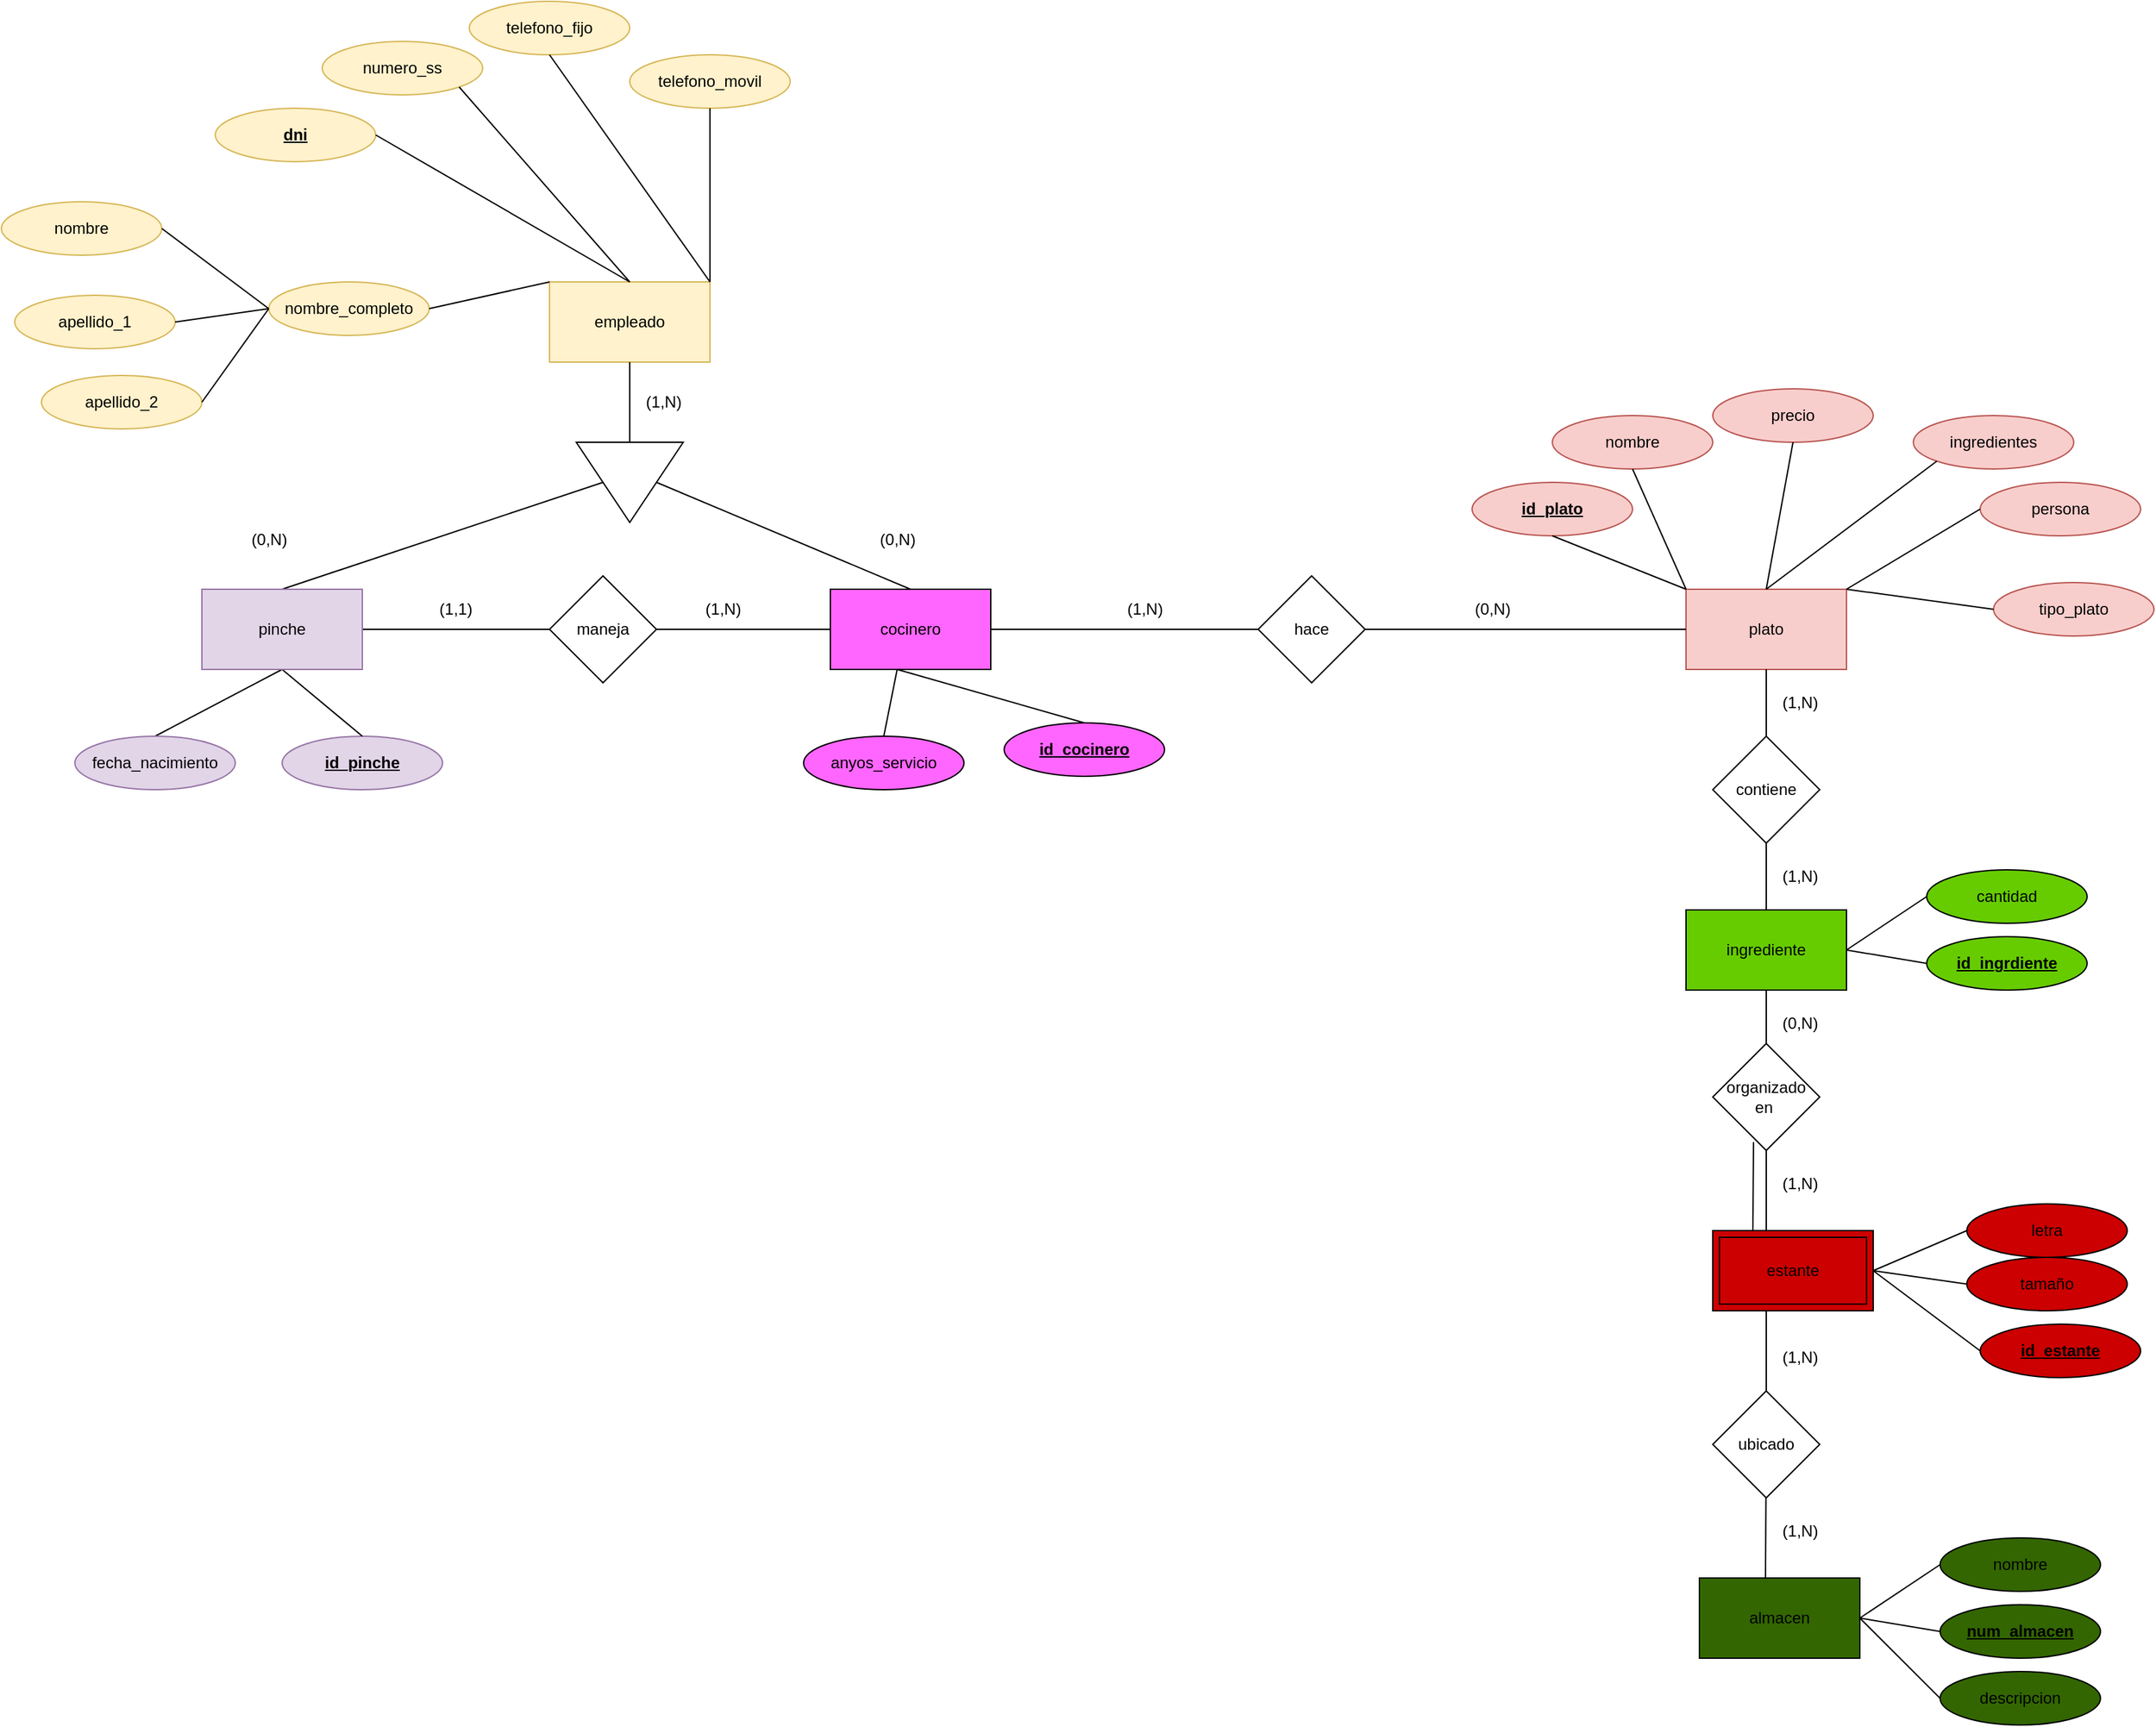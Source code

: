 <mxfile version="22.0.4" type="device">
  <diagram id="R2lEEEUBdFMjLlhIrx00" name="Page-1">
    <mxGraphModel dx="1469" dy="1439" grid="1" gridSize="10" guides="1" tooltips="1" connect="1" arrows="1" fold="1" page="1" pageScale="1" pageWidth="850" pageHeight="1100" math="0" shadow="0" extFonts="Permanent Marker^https://fonts.googleapis.com/css?family=Permanent+Marker">
      <root>
        <mxCell id="0" />
        <mxCell id="1" parent="0" />
        <mxCell id="smYwAhZGvQhZCMyBOZj0-1" value="empleado" style="rounded=0;whiteSpace=wrap;html=1;movable=1;resizable=1;rotatable=1;deletable=1;editable=1;locked=0;connectable=1;fillColor=#fff2cc;strokeColor=#d6b656;" parent="1" vertex="1">
          <mxGeometry x="150" y="100" width="120" height="60" as="geometry" />
        </mxCell>
        <mxCell id="smYwAhZGvQhZCMyBOZj0-4" value="ingrediente" style="rounded=0;whiteSpace=wrap;html=1;strokeColor=default;align=center;verticalAlign=middle;fontFamily=Helvetica;fontSize=12;fontColor=default;fillColor=#66CC00;" parent="1" vertex="1">
          <mxGeometry x="1000" y="570" width="120" height="60" as="geometry" />
        </mxCell>
        <mxCell id="smYwAhZGvQhZCMyBOZj0-5" value="plato" style="rounded=0;whiteSpace=wrap;html=1;strokeColor=#b85450;align=center;verticalAlign=middle;fontFamily=Helvetica;fontSize=12;fillColor=#f8cecc;" parent="1" vertex="1">
          <mxGeometry x="1000" y="330" width="120" height="60" as="geometry" />
        </mxCell>
        <mxCell id="smYwAhZGvQhZCMyBOZj0-6" value="almacen" style="rounded=0;whiteSpace=wrap;html=1;strokeColor=default;align=center;verticalAlign=middle;fontFamily=Helvetica;fontSize=12;fontColor=default;fillColor=#336600;" parent="1" vertex="1">
          <mxGeometry x="1010" y="1070" width="120" height="60" as="geometry" />
        </mxCell>
        <mxCell id="smYwAhZGvQhZCMyBOZj0-8" value="" style="triangle;whiteSpace=wrap;html=1;rounded=0;strokeColor=default;align=center;verticalAlign=middle;fontFamily=Helvetica;fontSize=12;fontColor=default;fillColor=default;rotation=90;" parent="1" vertex="1">
          <mxGeometry x="180" y="210" width="60" height="80" as="geometry" />
        </mxCell>
        <mxCell id="smYwAhZGvQhZCMyBOZj0-9" value="" style="endArrow=none;html=1;rounded=0;fontFamily=Helvetica;fontSize=12;fontColor=default;entryX=0.5;entryY=1;entryDx=0;entryDy=0;exitX=0;exitY=0.5;exitDx=0;exitDy=0;fillColor=#fff2cc;strokeColor=default;" parent="1" source="smYwAhZGvQhZCMyBOZj0-8" target="smYwAhZGvQhZCMyBOZj0-1" edge="1">
          <mxGeometry width="50" height="50" relative="1" as="geometry">
            <mxPoint x="300" y="230" as="sourcePoint" />
            <mxPoint x="350" y="180" as="targetPoint" />
          </mxGeometry>
        </mxCell>
        <mxCell id="smYwAhZGvQhZCMyBOZj0-10" value="" style="endArrow=none;html=1;rounded=0;fontFamily=Helvetica;fontSize=12;fontColor=default;entryX=0.5;entryY=1;entryDx=0;entryDy=0;exitX=0.5;exitY=0;exitDx=0;exitDy=0;" parent="1" source="Kab6qdocHkEqf8yv_JJU-27" target="smYwAhZGvQhZCMyBOZj0-8" edge="1">
          <mxGeometry width="50" height="50" relative="1" as="geometry">
            <mxPoint x="-50" y="330" as="sourcePoint" />
            <mxPoint x="240" y="300" as="targetPoint" />
          </mxGeometry>
        </mxCell>
        <mxCell id="smYwAhZGvQhZCMyBOZj0-11" value="" style="endArrow=none;html=1;rounded=0;fontFamily=Helvetica;fontSize=12;fontColor=default;entryX=0.5;entryY=0;entryDx=0;entryDy=0;exitX=0.5;exitY=0;exitDx=0;exitDy=0;" parent="1" source="Kab6qdocHkEqf8yv_JJU-25" target="smYwAhZGvQhZCMyBOZj0-8" edge="1">
          <mxGeometry width="50" height="50" relative="1" as="geometry">
            <mxPoint x="410" y="330" as="sourcePoint" />
            <mxPoint x="250" y="310" as="targetPoint" />
          </mxGeometry>
        </mxCell>
        <mxCell id="smYwAhZGvQhZCMyBOZj0-14" value="contiene" style="rhombus;whiteSpace=wrap;html=1;rounded=0;strokeColor=default;align=center;verticalAlign=middle;fontFamily=Helvetica;fontSize=12;fontColor=default;fillColor=default;" parent="1" vertex="1">
          <mxGeometry x="1020" y="440" width="80" height="80" as="geometry" />
        </mxCell>
        <mxCell id="smYwAhZGvQhZCMyBOZj0-15" value="organizado en&amp;nbsp;" style="rhombus;whiteSpace=wrap;html=1;rounded=0;strokeColor=default;align=center;verticalAlign=middle;fontFamily=Helvetica;fontSize=12;fontColor=default;fillColor=default;" parent="1" vertex="1">
          <mxGeometry x="1020" y="670" width="80" height="80" as="geometry" />
        </mxCell>
        <mxCell id="smYwAhZGvQhZCMyBOZj0-16" value="ubicado" style="rhombus;whiteSpace=wrap;html=1;rounded=0;strokeColor=default;align=center;verticalAlign=middle;fontFamily=Helvetica;fontSize=12;fontColor=default;fillColor=default;" parent="1" vertex="1">
          <mxGeometry x="1020" y="930" width="80" height="80" as="geometry" />
        </mxCell>
        <mxCell id="smYwAhZGvQhZCMyBOZj0-17" value="" style="endArrow=none;html=1;rounded=0;fontFamily=Helvetica;fontSize=12;fontColor=default;entryX=0.5;entryY=0;entryDx=0;entryDy=0;exitX=0.5;exitY=1;exitDx=0;exitDy=0;" parent="1" source="smYwAhZGvQhZCMyBOZj0-5" target="smYwAhZGvQhZCMyBOZj0-14" edge="1">
          <mxGeometry width="50" height="50" relative="1" as="geometry">
            <mxPoint x="1090" y="640" as="sourcePoint" />
            <mxPoint x="1140" y="590" as="targetPoint" />
          </mxGeometry>
        </mxCell>
        <mxCell id="smYwAhZGvQhZCMyBOZj0-20" value="" style="endArrow=none;html=1;rounded=0;fontFamily=Helvetica;fontSize=12;fontColor=default;exitX=0.5;exitY=0;exitDx=0;exitDy=0;entryX=0.5;entryY=1;entryDx=0;entryDy=0;" parent="1" source="smYwAhZGvQhZCMyBOZj0-4" target="smYwAhZGvQhZCMyBOZj0-14" edge="1">
          <mxGeometry width="50" height="50" relative="1" as="geometry">
            <mxPoint x="1070" y="410" as="sourcePoint" />
            <mxPoint x="1070" y="520" as="targetPoint" />
          </mxGeometry>
        </mxCell>
        <mxCell id="smYwAhZGvQhZCMyBOZj0-21" value="" style="endArrow=none;html=1;rounded=0;fontFamily=Helvetica;fontSize=12;fontColor=default;entryX=0.5;entryY=1;entryDx=0;entryDy=0;" parent="1" source="smYwAhZGvQhZCMyBOZj0-15" target="smYwAhZGvQhZCMyBOZj0-4" edge="1">
          <mxGeometry width="50" height="50" relative="1" as="geometry">
            <mxPoint x="1090" y="870" as="sourcePoint" />
            <mxPoint x="1140" y="820" as="targetPoint" />
          </mxGeometry>
        </mxCell>
        <mxCell id="smYwAhZGvQhZCMyBOZj0-22" value="" style="endArrow=none;html=1;rounded=0;fontFamily=Helvetica;fontSize=12;fontColor=default;entryX=0.5;entryY=1;entryDx=0;entryDy=0;" parent="1" target="smYwAhZGvQhZCMyBOZj0-15" edge="1">
          <mxGeometry width="50" height="50" relative="1" as="geometry">
            <mxPoint x="1060" y="810" as="sourcePoint" />
            <mxPoint x="1090" y="460" as="targetPoint" />
          </mxGeometry>
        </mxCell>
        <mxCell id="smYwAhZGvQhZCMyBOZj0-23" value="" style="endArrow=none;html=1;rounded=0;fontFamily=Helvetica;fontSize=12;fontColor=default;entryX=0.5;entryY=0;entryDx=0;entryDy=0;" parent="1" target="smYwAhZGvQhZCMyBOZj0-16" edge="1">
          <mxGeometry width="50" height="50" relative="1" as="geometry">
            <mxPoint x="1060" y="870" as="sourcePoint" />
            <mxPoint x="1140" y="780" as="targetPoint" />
          </mxGeometry>
        </mxCell>
        <mxCell id="smYwAhZGvQhZCMyBOZj0-24" value="" style="endArrow=none;html=1;rounded=0;fontFamily=Helvetica;fontSize=12;fontColor=default;entryX=0.412;entryY=0.007;entryDx=0;entryDy=0;entryPerimeter=0;" parent="1" source="smYwAhZGvQhZCMyBOZj0-16" target="smYwAhZGvQhZCMyBOZj0-6" edge="1">
          <mxGeometry width="50" height="50" relative="1" as="geometry">
            <mxPoint x="1090" y="940" as="sourcePoint" />
            <mxPoint x="1060" y="1060" as="targetPoint" />
          </mxGeometry>
        </mxCell>
        <mxCell id="smYwAhZGvQhZCMyBOZj0-25" value="hace" style="rhombus;whiteSpace=wrap;html=1;rounded=0;strokeColor=default;align=center;verticalAlign=middle;fontFamily=Helvetica;fontSize=12;fontColor=default;fillColor=default;" parent="1" vertex="1">
          <mxGeometry x="680" y="320" width="80" height="80" as="geometry" />
        </mxCell>
        <mxCell id="smYwAhZGvQhZCMyBOZj0-26" value="" style="endArrow=none;html=1;rounded=0;fontFamily=Helvetica;fontSize=12;fontColor=default;entryX=0;entryY=0.5;entryDx=0;entryDy=0;exitX=1;exitY=0.5;exitDx=0;exitDy=0;" parent="1" source="Kab6qdocHkEqf8yv_JJU-25" target="smYwAhZGvQhZCMyBOZj0-25" edge="1">
          <mxGeometry width="50" height="50" relative="1" as="geometry">
            <mxPoint x="320" y="190" as="sourcePoint" />
            <mxPoint x="370" y="140" as="targetPoint" />
          </mxGeometry>
        </mxCell>
        <mxCell id="smYwAhZGvQhZCMyBOZj0-27" value="" style="endArrow=none;html=1;rounded=0;fontFamily=Helvetica;fontSize=12;fontColor=default;entryX=1;entryY=0.5;entryDx=0;entryDy=0;exitX=0;exitY=0.5;exitDx=0;exitDy=0;" parent="1" source="smYwAhZGvQhZCMyBOZj0-5" target="smYwAhZGvQhZCMyBOZj0-25" edge="1">
          <mxGeometry width="50" height="50" relative="1" as="geometry">
            <mxPoint x="740" y="370" as="sourcePoint" />
            <mxPoint x="850" y="370" as="targetPoint" />
          </mxGeometry>
        </mxCell>
        <mxCell id="smYwAhZGvQhZCMyBOZj0-28" value="anyos_servicio" style="ellipse;whiteSpace=wrap;html=1;rounded=0;strokeColor=default;align=center;verticalAlign=middle;fontFamily=Helvetica;fontSize=12;fontColor=default;fillColor=#FF66FF;" parent="1" vertex="1">
          <mxGeometry x="340" y="440" width="120" height="40" as="geometry" />
        </mxCell>
        <mxCell id="smYwAhZGvQhZCMyBOZj0-29" value="telefono_fijo" style="ellipse;whiteSpace=wrap;html=1;rounded=0;strokeColor=#d6b656;align=center;verticalAlign=middle;fontFamily=Helvetica;fontSize=12;fillColor=#fff2cc;" parent="1" vertex="1">
          <mxGeometry x="90" y="-110" width="120" height="40" as="geometry" />
        </mxCell>
        <mxCell id="smYwAhZGvQhZCMyBOZj0-30" value="numero_ss" style="ellipse;whiteSpace=wrap;html=1;rounded=0;strokeColor=#d6b656;align=center;verticalAlign=middle;fontFamily=Helvetica;fontSize=12;fillColor=#fff2cc;" parent="1" vertex="1">
          <mxGeometry x="-20" y="-80" width="120" height="40" as="geometry" />
        </mxCell>
        <mxCell id="smYwAhZGvQhZCMyBOZj0-31" value="telefono_movil" style="ellipse;whiteSpace=wrap;html=1;rounded=0;strokeColor=#d6b656;align=center;verticalAlign=middle;fontFamily=Helvetica;fontSize=12;fillColor=#fff2cc;" parent="1" vertex="1">
          <mxGeometry x="210" y="-70" width="120" height="40" as="geometry" />
        </mxCell>
        <mxCell id="smYwAhZGvQhZCMyBOZj0-32" value="&lt;b&gt;&lt;u&gt;dni&lt;/u&gt;&lt;/b&gt;" style="ellipse;whiteSpace=wrap;html=1;rounded=0;strokeColor=#d6b656;align=center;verticalAlign=middle;fontFamily=Helvetica;fontSize=12;fillColor=#fff2cc;" parent="1" vertex="1">
          <mxGeometry x="-100" y="-30" width="120" height="40" as="geometry" />
        </mxCell>
        <mxCell id="smYwAhZGvQhZCMyBOZj0-33" value="nombre" style="ellipse;whiteSpace=wrap;html=1;rounded=0;strokeColor=#d6b656;align=center;verticalAlign=middle;fontFamily=Helvetica;fontSize=12;fillColor=#fff2cc;" parent="1" vertex="1">
          <mxGeometry x="-260" y="40" width="120" height="40" as="geometry" />
        </mxCell>
        <mxCell id="smYwAhZGvQhZCMyBOZj0-34" value="nombre_completo" style="ellipse;whiteSpace=wrap;html=1;rounded=0;strokeColor=#d6b656;align=center;verticalAlign=middle;fontFamily=Helvetica;fontSize=12;fillColor=#fff2cc;" parent="1" vertex="1">
          <mxGeometry x="-60" y="100" width="120" height="40" as="geometry" />
        </mxCell>
        <mxCell id="smYwAhZGvQhZCMyBOZj0-35" value="&lt;b&gt;&lt;u&gt;id_cocinero&lt;/u&gt;&lt;/b&gt;" style="ellipse;whiteSpace=wrap;html=1;rounded=0;strokeColor=default;align=center;verticalAlign=middle;fontFamily=Helvetica;fontSize=12;fontColor=default;fillColor=#FF66FF;" parent="1" vertex="1">
          <mxGeometry x="490" y="430" width="120" height="40" as="geometry" />
        </mxCell>
        <mxCell id="smYwAhZGvQhZCMyBOZj0-37" value="&lt;b&gt;&lt;u&gt;id_pinche&lt;/u&gt;&lt;/b&gt;" style="ellipse;whiteSpace=wrap;html=1;rounded=0;strokeColor=#9673a6;align=center;verticalAlign=middle;fontFamily=Helvetica;fontSize=12;fillColor=#e1d5e7;" parent="1" vertex="1">
          <mxGeometry x="-50" y="440" width="120" height="40" as="geometry" />
        </mxCell>
        <mxCell id="smYwAhZGvQhZCMyBOZj0-38" value="persona" style="ellipse;whiteSpace=wrap;html=1;rounded=0;strokeColor=#b85450;align=center;verticalAlign=middle;fontFamily=Helvetica;fontSize=12;fillColor=#f8cecc;" parent="1" vertex="1">
          <mxGeometry x="1220" y="250" width="120" height="40" as="geometry" />
        </mxCell>
        <mxCell id="smYwAhZGvQhZCMyBOZj0-40" value="" style="endArrow=none;html=1;rounded=0;fontFamily=Helvetica;fontSize=12;fontColor=default;exitX=0;exitY=0;exitDx=0;exitDy=0;entryX=1;entryY=0.5;entryDx=0;entryDy=0;fillColor=#fff2cc;strokeColor=default;" parent="1" source="smYwAhZGvQhZCMyBOZj0-1" target="smYwAhZGvQhZCMyBOZj0-34" edge="1">
          <mxGeometry width="50" height="50" relative="1" as="geometry">
            <mxPoint x="110" y="80" as="sourcePoint" />
            <mxPoint x="160" y="30" as="targetPoint" />
          </mxGeometry>
        </mxCell>
        <mxCell id="smYwAhZGvQhZCMyBOZj0-41" value="" style="endArrow=none;html=1;rounded=0;fontFamily=Helvetica;fontSize=12;fontColor=default;exitX=0;exitY=0.5;exitDx=0;exitDy=0;entryX=1;entryY=0.5;entryDx=0;entryDy=0;fillColor=#fff2cc;strokeColor=default;" parent="1" source="smYwAhZGvQhZCMyBOZj0-34" target="smYwAhZGvQhZCMyBOZj0-33" edge="1">
          <mxGeometry width="50" height="50" relative="1" as="geometry">
            <mxPoint x="-10" y="100" as="sourcePoint" />
            <mxPoint x="-90" y="130" as="targetPoint" />
          </mxGeometry>
        </mxCell>
        <mxCell id="smYwAhZGvQhZCMyBOZj0-42" value="" style="endArrow=none;html=1;rounded=0;fontFamily=Helvetica;fontSize=12;fontColor=default;exitX=0.5;exitY=0;exitDx=0;exitDy=0;entryX=1;entryY=0.5;entryDx=0;entryDy=0;fillColor=#fff2cc;strokeColor=default;" parent="1" source="smYwAhZGvQhZCMyBOZj0-1" target="smYwAhZGvQhZCMyBOZj0-32" edge="1">
          <mxGeometry width="50" height="50" relative="1" as="geometry">
            <mxPoint x="170" y="135" as="sourcePoint" />
            <mxPoint x="80" y="140" as="targetPoint" />
          </mxGeometry>
        </mxCell>
        <mxCell id="smYwAhZGvQhZCMyBOZj0-43" value="" style="endArrow=none;html=1;rounded=0;fontFamily=Helvetica;fontSize=12;fontColor=default;entryX=1;entryY=1;entryDx=0;entryDy=0;fillColor=#fff2cc;strokeColor=default;exitX=0.5;exitY=0;exitDx=0;exitDy=0;" parent="1" target="smYwAhZGvQhZCMyBOZj0-30" edge="1" source="smYwAhZGvQhZCMyBOZj0-1">
          <mxGeometry width="50" height="50" relative="1" as="geometry">
            <mxPoint x="210" y="100" as="sourcePoint" />
            <mxPoint x="30" as="targetPoint" />
          </mxGeometry>
        </mxCell>
        <mxCell id="smYwAhZGvQhZCMyBOZj0-44" value="" style="endArrow=none;html=1;rounded=0;fontFamily=Helvetica;fontSize=12;fontColor=default;entryX=0.5;entryY=1;entryDx=0;entryDy=0;exitX=1;exitY=0;exitDx=0;exitDy=0;fillColor=#fff2cc;strokeColor=default;" parent="1" source="smYwAhZGvQhZCMyBOZj0-1" target="smYwAhZGvQhZCMyBOZj0-29" edge="1">
          <mxGeometry width="50" height="50" relative="1" as="geometry">
            <mxPoint x="220" y="110" as="sourcePoint" />
            <mxPoint x="92" y="-36" as="targetPoint" />
          </mxGeometry>
        </mxCell>
        <mxCell id="smYwAhZGvQhZCMyBOZj0-45" value="" style="endArrow=none;html=1;rounded=0;fontFamily=Helvetica;fontSize=12;fontColor=default;entryX=0.5;entryY=1;entryDx=0;entryDy=0;exitX=1;exitY=0;exitDx=0;exitDy=0;fillColor=#fff2cc;strokeColor=default;" parent="1" source="smYwAhZGvQhZCMyBOZj0-1" target="smYwAhZGvQhZCMyBOZj0-31" edge="1">
          <mxGeometry width="50" height="50" relative="1" as="geometry">
            <mxPoint x="280" y="110" as="sourcePoint" />
            <mxPoint x="160" y="-60" as="targetPoint" />
          </mxGeometry>
        </mxCell>
        <mxCell id="smYwAhZGvQhZCMyBOZj0-46" value="" style="endArrow=none;html=1;rounded=0;fontFamily=Helvetica;fontSize=12;fontColor=default;exitX=0.5;exitY=0;exitDx=0;exitDy=0;entryX=0.5;entryY=1;entryDx=0;entryDy=0;" parent="1" source="Kab6qdocHkEqf8yv_JJU-26" target="Kab6qdocHkEqf8yv_JJU-27" edge="1">
          <mxGeometry width="50" height="50" relative="1" as="geometry">
            <mxPoint x="-50" y="310" as="sourcePoint" />
            <mxPoint x="-110" y="390" as="targetPoint" />
          </mxGeometry>
        </mxCell>
        <mxCell id="smYwAhZGvQhZCMyBOZj0-47" value="" style="endArrow=none;html=1;rounded=0;fontFamily=Helvetica;fontSize=12;fontColor=default;entryX=0.5;entryY=1;entryDx=0;entryDy=0;exitX=0.5;exitY=0;exitDx=0;exitDy=0;" parent="1" source="smYwAhZGvQhZCMyBOZj0-37" target="Kab6qdocHkEqf8yv_JJU-27" edge="1">
          <mxGeometry width="50" height="50" relative="1" as="geometry">
            <mxPoint x="80" y="450" as="sourcePoint" />
            <mxPoint x="-50" y="390" as="targetPoint" />
          </mxGeometry>
        </mxCell>
        <mxCell id="smYwAhZGvQhZCMyBOZj0-48" value="" style="endArrow=none;html=1;rounded=0;fontFamily=Helvetica;fontSize=12;fontColor=default;entryX=0.5;entryY=1;entryDx=0;entryDy=0;exitX=0.5;exitY=0;exitDx=0;exitDy=0;" parent="1" source="smYwAhZGvQhZCMyBOZj0-28" edge="1">
          <mxGeometry width="50" height="50" relative="1" as="geometry">
            <mxPoint x="400" y="460" as="sourcePoint" />
            <mxPoint x="410" y="390" as="targetPoint" />
          </mxGeometry>
        </mxCell>
        <mxCell id="smYwAhZGvQhZCMyBOZj0-49" value="" style="endArrow=none;html=1;rounded=0;fontFamily=Helvetica;fontSize=12;fontColor=default;entryX=0.5;entryY=1;entryDx=0;entryDy=0;exitX=0.5;exitY=0;exitDx=0;exitDy=0;" parent="1" source="smYwAhZGvQhZCMyBOZj0-35" edge="1">
          <mxGeometry width="50" height="50" relative="1" as="geometry">
            <mxPoint x="410" y="470" as="sourcePoint" />
            <mxPoint x="410" y="390" as="targetPoint" />
          </mxGeometry>
        </mxCell>
        <mxCell id="smYwAhZGvQhZCMyBOZj0-50" value="ingredientes" style="ellipse;whiteSpace=wrap;html=1;rounded=0;strokeColor=#b85450;align=center;verticalAlign=middle;fontFamily=Helvetica;fontSize=12;fillColor=#f8cecc;" parent="1" vertex="1">
          <mxGeometry x="1170" y="200" width="120" height="40" as="geometry" />
        </mxCell>
        <mxCell id="smYwAhZGvQhZCMyBOZj0-51" value="tipo_plato" style="ellipse;whiteSpace=wrap;html=1;rounded=0;strokeColor=#b85450;align=center;verticalAlign=middle;fontFamily=Helvetica;fontSize=12;fillColor=#f8cecc;" parent="1" vertex="1">
          <mxGeometry x="1230" y="325" width="120" height="40" as="geometry" />
        </mxCell>
        <mxCell id="smYwAhZGvQhZCMyBOZj0-52" value="precio" style="ellipse;whiteSpace=wrap;html=1;rounded=0;strokeColor=#b85450;align=center;verticalAlign=middle;fontFamily=Helvetica;fontSize=12;fillColor=#f8cecc;" parent="1" vertex="1">
          <mxGeometry x="1020" y="180" width="120" height="40" as="geometry" />
        </mxCell>
        <mxCell id="smYwAhZGvQhZCMyBOZj0-53" value="nombre" style="ellipse;whiteSpace=wrap;html=1;rounded=0;strokeColor=#b85450;align=center;verticalAlign=middle;fontFamily=Helvetica;fontSize=12;fillColor=#f8cecc;" parent="1" vertex="1">
          <mxGeometry x="900" y="200" width="120" height="40" as="geometry" />
        </mxCell>
        <mxCell id="smYwAhZGvQhZCMyBOZj0-54" value="cantidad" style="ellipse;whiteSpace=wrap;html=1;rounded=0;strokeColor=default;align=center;verticalAlign=middle;fontFamily=Helvetica;fontSize=12;fontColor=default;fillColor=#66CC00;" parent="1" vertex="1">
          <mxGeometry x="1180" y="540" width="120" height="40" as="geometry" />
        </mxCell>
        <mxCell id="smYwAhZGvQhZCMyBOZj0-55" value="&lt;b&gt;&lt;u&gt;id_ingrdiente&lt;/u&gt;&lt;/b&gt;" style="ellipse;whiteSpace=wrap;html=1;rounded=0;strokeColor=default;align=center;verticalAlign=middle;fontFamily=Helvetica;fontSize=12;fontColor=default;fillColor=#66CC00;" parent="1" vertex="1">
          <mxGeometry x="1180" y="590" width="120" height="40" as="geometry" />
        </mxCell>
        <mxCell id="smYwAhZGvQhZCMyBOZj0-58" value="nombre" style="ellipse;whiteSpace=wrap;html=1;rounded=0;strokeColor=default;align=center;verticalAlign=middle;fontFamily=Helvetica;fontSize=12;fontColor=default;fillColor=#336600;" parent="1" vertex="1">
          <mxGeometry x="1190" y="1040" width="120" height="40" as="geometry" />
        </mxCell>
        <mxCell id="smYwAhZGvQhZCMyBOZj0-59" value="&lt;u&gt;&lt;b&gt;num_almacen&lt;/b&gt;&lt;/u&gt;" style="ellipse;whiteSpace=wrap;html=1;rounded=0;strokeColor=default;align=center;verticalAlign=middle;fontFamily=Helvetica;fontSize=12;fontColor=default;fillColor=#336600;" parent="1" vertex="1">
          <mxGeometry x="1190" y="1090" width="120" height="40" as="geometry" />
        </mxCell>
        <mxCell id="smYwAhZGvQhZCMyBOZj0-60" value="descripcion" style="ellipse;whiteSpace=wrap;html=1;rounded=0;strokeColor=default;align=center;verticalAlign=middle;fontFamily=Helvetica;fontSize=12;fontColor=default;fillColor=#336600;" parent="1" vertex="1">
          <mxGeometry x="1190" y="1140" width="120" height="40" as="geometry" />
        </mxCell>
        <mxCell id="smYwAhZGvQhZCMyBOZj0-61" value="letra" style="ellipse;whiteSpace=wrap;html=1;rounded=0;strokeColor=default;align=center;verticalAlign=middle;fontFamily=Helvetica;fontSize=12;fontColor=default;fillColor=#CC0000;" parent="1" vertex="1">
          <mxGeometry x="1210" y="790" width="120" height="40" as="geometry" />
        </mxCell>
        <mxCell id="smYwAhZGvQhZCMyBOZj0-62" value="tamaño" style="ellipse;whiteSpace=wrap;html=1;rounded=0;strokeColor=default;align=center;verticalAlign=middle;fontFamily=Helvetica;fontSize=12;fontColor=default;fillColor=#CC0000;" parent="1" vertex="1">
          <mxGeometry x="1210" y="830" width="120" height="40" as="geometry" />
        </mxCell>
        <mxCell id="smYwAhZGvQhZCMyBOZj0-64" value="" style="endArrow=none;html=1;rounded=0;fontFamily=Helvetica;fontSize=12;fontColor=default;exitX=0;exitY=0;exitDx=0;exitDy=0;entryX=0.5;entryY=1;entryDx=0;entryDy=0;" parent="1" source="smYwAhZGvQhZCMyBOZj0-5" target="smYwAhZGvQhZCMyBOZj0-53" edge="1">
          <mxGeometry width="50" height="50" relative="1" as="geometry">
            <mxPoint x="940" y="330" as="sourcePoint" />
            <mxPoint x="990" y="280" as="targetPoint" />
          </mxGeometry>
        </mxCell>
        <mxCell id="smYwAhZGvQhZCMyBOZj0-65" value="" style="endArrow=none;html=1;rounded=0;fontFamily=Helvetica;fontSize=12;fontColor=default;exitX=0.5;exitY=0;exitDx=0;exitDy=0;entryX=0.5;entryY=1;entryDx=0;entryDy=0;" parent="1" source="smYwAhZGvQhZCMyBOZj0-5" target="smYwAhZGvQhZCMyBOZj0-52" edge="1">
          <mxGeometry width="50" height="50" relative="1" as="geometry">
            <mxPoint x="1010" y="340" as="sourcePoint" />
            <mxPoint x="955" y="270" as="targetPoint" />
          </mxGeometry>
        </mxCell>
        <mxCell id="smYwAhZGvQhZCMyBOZj0-66" value="" style="endArrow=none;html=1;rounded=0;fontFamily=Helvetica;fontSize=12;fontColor=default;exitX=0.5;exitY=0;exitDx=0;exitDy=0;entryX=0;entryY=1;entryDx=0;entryDy=0;" parent="1" source="smYwAhZGvQhZCMyBOZj0-5" target="smYwAhZGvQhZCMyBOZj0-50" edge="1">
          <mxGeometry width="50" height="50" relative="1" as="geometry">
            <mxPoint x="1070" y="340" as="sourcePoint" />
            <mxPoint x="1090" y="230" as="targetPoint" />
          </mxGeometry>
        </mxCell>
        <mxCell id="smYwAhZGvQhZCMyBOZj0-67" value="" style="endArrow=none;html=1;rounded=0;fontFamily=Helvetica;fontSize=12;fontColor=default;exitX=1;exitY=0;exitDx=0;exitDy=0;entryX=0;entryY=0.5;entryDx=0;entryDy=0;" parent="1" source="smYwAhZGvQhZCMyBOZj0-5" target="smYwAhZGvQhZCMyBOZj0-38" edge="1">
          <mxGeometry width="50" height="50" relative="1" as="geometry">
            <mxPoint x="1070" y="340" as="sourcePoint" />
            <mxPoint x="1198" y="244" as="targetPoint" />
          </mxGeometry>
        </mxCell>
        <mxCell id="smYwAhZGvQhZCMyBOZj0-68" value="" style="endArrow=none;html=1;rounded=0;fontFamily=Helvetica;fontSize=12;fontColor=default;exitX=1;exitY=0;exitDx=0;exitDy=0;entryX=0;entryY=0.5;entryDx=0;entryDy=0;" parent="1" source="smYwAhZGvQhZCMyBOZj0-5" target="smYwAhZGvQhZCMyBOZj0-51" edge="1">
          <mxGeometry width="50" height="50" relative="1" as="geometry">
            <mxPoint x="1130" y="340" as="sourcePoint" />
            <mxPoint x="1230" y="330" as="targetPoint" />
          </mxGeometry>
        </mxCell>
        <mxCell id="smYwAhZGvQhZCMyBOZj0-69" value="" style="endArrow=none;html=1;rounded=0;fontFamily=Helvetica;fontSize=12;fontColor=default;exitX=1;exitY=0.5;exitDx=0;exitDy=0;entryX=0;entryY=0.5;entryDx=0;entryDy=0;" parent="1" source="smYwAhZGvQhZCMyBOZj0-4" target="smYwAhZGvQhZCMyBOZj0-54" edge="1">
          <mxGeometry width="50" height="50" relative="1" as="geometry">
            <mxPoint x="1120" y="519.17" as="sourcePoint" />
            <mxPoint x="1230" y="519.17" as="targetPoint" />
          </mxGeometry>
        </mxCell>
        <mxCell id="smYwAhZGvQhZCMyBOZj0-70" value="" style="endArrow=none;html=1;rounded=0;fontFamily=Helvetica;fontSize=12;fontColor=default;exitX=1;exitY=0.5;exitDx=0;exitDy=0;entryX=0;entryY=0.5;entryDx=0;entryDy=0;" parent="1" source="smYwAhZGvQhZCMyBOZj0-4" target="smYwAhZGvQhZCMyBOZj0-55" edge="1">
          <mxGeometry width="50" height="50" relative="1" as="geometry">
            <mxPoint x="1130" y="610" as="sourcePoint" />
            <mxPoint x="1190" y="570" as="targetPoint" />
          </mxGeometry>
        </mxCell>
        <mxCell id="smYwAhZGvQhZCMyBOZj0-72" value="" style="endArrow=none;html=1;rounded=0;fontFamily=Helvetica;fontSize=12;fontColor=default;exitX=1;exitY=0.5;exitDx=0;exitDy=0;entryX=0;entryY=0.5;entryDx=0;entryDy=0;" parent="1" source="smYwAhZGvQhZCMyBOZj0-6" target="smYwAhZGvQhZCMyBOZj0-58" edge="1">
          <mxGeometry width="50" height="50" relative="1" as="geometry">
            <mxPoint x="1140" y="870" as="sourcePoint" />
            <mxPoint x="1200" y="930" as="targetPoint" />
          </mxGeometry>
        </mxCell>
        <mxCell id="smYwAhZGvQhZCMyBOZj0-73" value="" style="endArrow=none;html=1;rounded=0;fontFamily=Helvetica;fontSize=12;fontColor=default;exitX=1;exitY=0.5;exitDx=0;exitDy=0;entryX=0;entryY=0.5;entryDx=0;entryDy=0;" parent="1" source="smYwAhZGvQhZCMyBOZj0-6" target="smYwAhZGvQhZCMyBOZj0-59" edge="1">
          <mxGeometry width="50" height="50" relative="1" as="geometry">
            <mxPoint x="1140" y="1110" as="sourcePoint" />
            <mxPoint x="1200" y="1070" as="targetPoint" />
          </mxGeometry>
        </mxCell>
        <mxCell id="smYwAhZGvQhZCMyBOZj0-74" value="" style="endArrow=none;html=1;rounded=0;fontFamily=Helvetica;fontSize=12;fontColor=default;exitX=1;exitY=0.5;exitDx=0;exitDy=0;entryX=0;entryY=0.5;entryDx=0;entryDy=0;" parent="1" source="smYwAhZGvQhZCMyBOZj0-6" target="smYwAhZGvQhZCMyBOZj0-60" edge="1">
          <mxGeometry width="50" height="50" relative="1" as="geometry">
            <mxPoint x="1140" y="1110" as="sourcePoint" />
            <mxPoint x="1200" y="1120" as="targetPoint" />
          </mxGeometry>
        </mxCell>
        <mxCell id="smYwAhZGvQhZCMyBOZj0-75" value="" style="endArrow=none;html=1;rounded=0;fontFamily=Helvetica;fontSize=12;fontColor=default;exitX=1;exitY=0.5;exitDx=0;exitDy=0;entryX=0;entryY=0.5;entryDx=0;entryDy=0;" parent="1" source="Kab6qdocHkEqf8yv_JJU-30" target="smYwAhZGvQhZCMyBOZj0-61" edge="1">
          <mxGeometry width="50" height="50" relative="1" as="geometry">
            <mxPoint x="1150" y="830" as="sourcePoint" />
            <mxPoint x="1220" y="640" as="targetPoint" />
          </mxGeometry>
        </mxCell>
        <mxCell id="smYwAhZGvQhZCMyBOZj0-79" value="apellido_1" style="ellipse;whiteSpace=wrap;html=1;rounded=0;strokeColor=#d6b656;align=center;verticalAlign=middle;fontFamily=Helvetica;fontSize=12;fillColor=#fff2cc;" parent="1" vertex="1">
          <mxGeometry x="-250" y="110" width="120" height="40" as="geometry" />
        </mxCell>
        <mxCell id="smYwAhZGvQhZCMyBOZj0-80" value="apellido_2" style="ellipse;whiteSpace=wrap;html=1;rounded=0;strokeColor=#d6b656;align=center;verticalAlign=middle;fontFamily=Helvetica;fontSize=12;fillColor=#fff2cc;" parent="1" vertex="1">
          <mxGeometry x="-230" y="170" width="120" height="40" as="geometry" />
        </mxCell>
        <mxCell id="smYwAhZGvQhZCMyBOZj0-81" value="" style="endArrow=none;html=1;rounded=0;fontFamily=Helvetica;fontSize=12;fontColor=default;entryX=1;entryY=0.5;entryDx=0;entryDy=0;fillColor=#fff2cc;strokeColor=default;" parent="1" target="smYwAhZGvQhZCMyBOZj0-79" edge="1">
          <mxGeometry width="50" height="50" relative="1" as="geometry">
            <mxPoint x="-60" y="120" as="sourcePoint" />
            <mxPoint x="-130" y="70" as="targetPoint" />
          </mxGeometry>
        </mxCell>
        <mxCell id="smYwAhZGvQhZCMyBOZj0-82" value="" style="endArrow=none;html=1;rounded=0;fontFamily=Helvetica;fontSize=12;fontColor=default;entryX=1;entryY=0.5;entryDx=0;entryDy=0;exitX=0;exitY=0.5;exitDx=0;exitDy=0;fillColor=#fff2cc;strokeColor=default;" parent="1" source="smYwAhZGvQhZCMyBOZj0-34" target="smYwAhZGvQhZCMyBOZj0-80" edge="1">
          <mxGeometry width="50" height="50" relative="1" as="geometry">
            <mxPoint x="-50" y="130" as="sourcePoint" />
            <mxPoint x="-120" y="140" as="targetPoint" />
          </mxGeometry>
        </mxCell>
        <mxCell id="smYwAhZGvQhZCMyBOZj0-83" value="&lt;b&gt;&lt;u&gt;id_plato&lt;/u&gt;&lt;/b&gt;" style="ellipse;whiteSpace=wrap;html=1;rounded=0;strokeColor=#b85450;align=center;verticalAlign=middle;fontFamily=Helvetica;fontSize=12;fillColor=#f8cecc;" parent="1" vertex="1">
          <mxGeometry x="840" y="250" width="120" height="40" as="geometry" />
        </mxCell>
        <mxCell id="smYwAhZGvQhZCMyBOZj0-84" value="" style="endArrow=none;html=1;rounded=0;fontFamily=Helvetica;fontSize=12;fontColor=default;exitX=0;exitY=0;exitDx=0;exitDy=0;entryX=0.5;entryY=1;entryDx=0;entryDy=0;" parent="1" source="smYwAhZGvQhZCMyBOZj0-5" target="smYwAhZGvQhZCMyBOZj0-83" edge="1">
          <mxGeometry width="50" height="50" relative="1" as="geometry">
            <mxPoint x="940" y="380" as="sourcePoint" />
            <mxPoint x="930" y="330" as="targetPoint" />
          </mxGeometry>
        </mxCell>
        <mxCell id="smYwAhZGvQhZCMyBOZj0-86" value="" style="endArrow=none;html=1;rounded=0;fontFamily=Helvetica;fontSize=12;fontColor=default;entryX=1;entryY=0.5;entryDx=0;entryDy=0;exitX=0;exitY=0.5;exitDx=0;exitDy=0;" parent="1" source="smYwAhZGvQhZCMyBOZj0-62" target="Kab6qdocHkEqf8yv_JJU-30" edge="1">
          <mxGeometry width="50" height="50" relative="1" as="geometry">
            <mxPoint x="1020" y="940" as="sourcePoint" />
            <mxPoint x="1090" y="860" as="targetPoint" />
          </mxGeometry>
        </mxCell>
        <mxCell id="smYwAhZGvQhZCMyBOZj0-87" value="" style="endArrow=none;html=1;rounded=0;fontFamily=Helvetica;fontSize=12;fontColor=default;entryX=1;entryY=0.5;entryDx=0;entryDy=0;exitX=0;exitY=0.5;exitDx=0;exitDy=0;" parent="1" source="smYwAhZGvQhZCMyBOZj0-88" target="Kab6qdocHkEqf8yv_JJU-30" edge="1">
          <mxGeometry width="50" height="50" relative="1" as="geometry">
            <mxPoint x="1010" y="880" as="sourcePoint" />
            <mxPoint x="1030" y="860" as="targetPoint" />
          </mxGeometry>
        </mxCell>
        <mxCell id="smYwAhZGvQhZCMyBOZj0-88" value="&lt;b&gt;&lt;u&gt;id_estante&lt;/u&gt;&lt;/b&gt;" style="ellipse;whiteSpace=wrap;html=1;rounded=0;strokeColor=default;align=center;verticalAlign=middle;fontFamily=Helvetica;fontSize=12;fontColor=default;fillColor=#CC0000;" parent="1" vertex="1">
          <mxGeometry x="1220" y="880" width="120" height="40" as="geometry" />
        </mxCell>
        <mxCell id="smYwAhZGvQhZCMyBOZj0-89" style="edgeStyle=orthogonalEdgeStyle;rounded=0;orthogonalLoop=1;jettySize=auto;html=1;exitX=0.5;exitY=1;exitDx=0;exitDy=0;fontFamily=Helvetica;fontSize=12;fontColor=default;" parent="1" edge="1">
          <mxGeometry relative="1" as="geometry">
            <mxPoint x="1080" y="1090" as="sourcePoint" />
            <mxPoint x="1080" y="1090" as="targetPoint" />
          </mxGeometry>
        </mxCell>
        <mxCell id="smYwAhZGvQhZCMyBOZj0-90" value="(1,N)" style="text;html=1;align=center;verticalAlign=middle;resizable=0;points=[];autosize=1;strokeColor=none;fillColor=none;fontSize=12;fontFamily=Helvetica;fontColor=default;" parent="1" vertex="1">
          <mxGeometry x="210" y="175" width="50" height="30" as="geometry" />
        </mxCell>
        <mxCell id="smYwAhZGvQhZCMyBOZj0-91" value="(0,N)" style="text;html=1;align=center;verticalAlign=middle;resizable=0;points=[];autosize=1;strokeColor=none;fillColor=none;fontSize=12;fontFamily=Helvetica;fontColor=default;" parent="1" vertex="1">
          <mxGeometry x="-85" y="278" width="50" height="30" as="geometry" />
        </mxCell>
        <mxCell id="smYwAhZGvQhZCMyBOZj0-92" value="(0,N)" style="text;html=1;align=center;verticalAlign=middle;resizable=0;points=[];autosize=1;strokeColor=none;fillColor=none;fontSize=12;fontFamily=Helvetica;fontColor=default;" parent="1" vertex="1">
          <mxGeometry x="385" y="278" width="50" height="30" as="geometry" />
        </mxCell>
        <mxCell id="smYwAhZGvQhZCMyBOZj0-93" value="(0,N)" style="text;html=1;align=center;verticalAlign=middle;resizable=0;points=[];autosize=1;strokeColor=none;fillColor=none;fontSize=12;fontFamily=Helvetica;fontColor=default;" parent="1" vertex="1">
          <mxGeometry x="830" y="330" width="50" height="30" as="geometry" />
        </mxCell>
        <mxCell id="smYwAhZGvQhZCMyBOZj0-94" value="(1,N)" style="text;html=1;align=center;verticalAlign=middle;resizable=0;points=[];autosize=1;strokeColor=none;fillColor=none;fontSize=12;fontFamily=Helvetica;fontColor=default;" parent="1" vertex="1">
          <mxGeometry x="570" y="330" width="50" height="30" as="geometry" />
        </mxCell>
        <mxCell id="smYwAhZGvQhZCMyBOZj0-95" value="(1,N)" style="text;html=1;align=center;verticalAlign=middle;resizable=0;points=[];autosize=1;strokeColor=none;fillColor=none;fontSize=12;fontFamily=Helvetica;fontColor=default;" parent="1" vertex="1">
          <mxGeometry x="1060" y="530" width="50" height="30" as="geometry" />
        </mxCell>
        <mxCell id="smYwAhZGvQhZCMyBOZj0-96" value="(1,N)" style="text;html=1;align=center;verticalAlign=middle;resizable=0;points=[];autosize=1;strokeColor=none;fillColor=none;fontSize=12;fontFamily=Helvetica;fontColor=default;" parent="1" vertex="1">
          <mxGeometry x="1060" y="400" width="50" height="30" as="geometry" />
        </mxCell>
        <mxCell id="smYwAhZGvQhZCMyBOZj0-97" value="(1,N)" style="text;html=1;align=center;verticalAlign=middle;resizable=0;points=[];autosize=1;strokeColor=none;fillColor=none;fontSize=12;fontFamily=Helvetica;fontColor=default;" parent="1" vertex="1">
          <mxGeometry x="1060" y="760" width="50" height="30" as="geometry" />
        </mxCell>
        <mxCell id="smYwAhZGvQhZCMyBOZj0-98" value="(0,N)" style="text;html=1;align=center;verticalAlign=middle;resizable=0;points=[];autosize=1;strokeColor=none;fillColor=none;fontSize=12;fontFamily=Helvetica;fontColor=default;" parent="1" vertex="1">
          <mxGeometry x="1060" y="640" width="50" height="30" as="geometry" />
        </mxCell>
        <mxCell id="smYwAhZGvQhZCMyBOZj0-99" value="(1,N)" style="text;html=1;align=center;verticalAlign=middle;resizable=0;points=[];autosize=1;strokeColor=none;fillColor=none;fontSize=12;fontFamily=Helvetica;fontColor=default;" parent="1" vertex="1">
          <mxGeometry x="1060" y="1020" width="50" height="30" as="geometry" />
        </mxCell>
        <mxCell id="smYwAhZGvQhZCMyBOZj0-100" value="(1,N)" style="text;html=1;align=center;verticalAlign=middle;resizable=0;points=[];autosize=1;strokeColor=none;fillColor=none;fontSize=12;fontFamily=Helvetica;fontColor=default;" parent="1" vertex="1">
          <mxGeometry x="1060" y="890" width="50" height="30" as="geometry" />
        </mxCell>
        <mxCell id="Kab6qdocHkEqf8yv_JJU-1" value="maneja" style="rhombus;whiteSpace=wrap;html=1;" vertex="1" parent="1">
          <mxGeometry x="150" y="320" width="80" height="80" as="geometry" />
        </mxCell>
        <mxCell id="Kab6qdocHkEqf8yv_JJU-2" value="" style="endArrow=none;html=1;rounded=0;entryX=0;entryY=0.5;entryDx=0;entryDy=0;exitX=1;exitY=0.5;exitDx=0;exitDy=0;" edge="1" parent="1" source="Kab6qdocHkEqf8yv_JJU-27" target="Kab6qdocHkEqf8yv_JJU-1">
          <mxGeometry width="50" height="50" relative="1" as="geometry">
            <mxPoint x="10" y="360" as="sourcePoint" />
            <mxPoint x="120" y="270" as="targetPoint" />
          </mxGeometry>
        </mxCell>
        <mxCell id="Kab6qdocHkEqf8yv_JJU-3" value="" style="endArrow=none;html=1;rounded=0;entryX=1;entryY=0.5;entryDx=0;entryDy=0;exitX=0;exitY=0.5;exitDx=0;exitDy=0;" edge="1" parent="1" source="Kab6qdocHkEqf8yv_JJU-25" target="Kab6qdocHkEqf8yv_JJU-1">
          <mxGeometry width="50" height="50" relative="1" as="geometry">
            <mxPoint x="350" y="360" as="sourcePoint" />
            <mxPoint x="120" y="370" as="targetPoint" />
          </mxGeometry>
        </mxCell>
        <mxCell id="Kab6qdocHkEqf8yv_JJU-4" value="(1,N)" style="text;html=1;strokeColor=none;fillColor=none;align=center;verticalAlign=middle;whiteSpace=wrap;rounded=0;" vertex="1" parent="1">
          <mxGeometry x="250" y="330" width="60" height="30" as="geometry" />
        </mxCell>
        <mxCell id="Kab6qdocHkEqf8yv_JJU-5" value="(1,1)" style="text;html=1;strokeColor=none;fillColor=none;align=center;verticalAlign=middle;whiteSpace=wrap;rounded=0;" vertex="1" parent="1">
          <mxGeometry x="50" y="330" width="60" height="30" as="geometry" />
        </mxCell>
        <mxCell id="Kab6qdocHkEqf8yv_JJU-25" value="cocinero" style="whiteSpace=wrap;html=1;fillColor=#FF66FF;" vertex="1" parent="1">
          <mxGeometry x="360" y="330" width="120" height="60" as="geometry" />
        </mxCell>
        <mxCell id="Kab6qdocHkEqf8yv_JJU-26" value="fecha_nacimiento" style="ellipse;whiteSpace=wrap;html=1;rounded=0;strokeColor=#9673a6;align=center;verticalAlign=middle;fontFamily=Helvetica;fontSize=12;fillColor=#e1d5e7;" vertex="1" parent="1">
          <mxGeometry x="-205" y="440" width="120" height="40" as="geometry" />
        </mxCell>
        <mxCell id="Kab6qdocHkEqf8yv_JJU-27" value="pinche" style="rounded=0;whiteSpace=wrap;html=1;strokeColor=#9673a6;align=center;verticalAlign=middle;fontFamily=Helvetica;fontSize=12;fillColor=#e1d5e7;" vertex="1" parent="1">
          <mxGeometry x="-110" y="330" width="120" height="60" as="geometry" />
        </mxCell>
        <mxCell id="Kab6qdocHkEqf8yv_JJU-30" value="estante" style="shape=ext;margin=3;double=1;whiteSpace=wrap;html=1;align=center;fillColor=#CC0000;" vertex="1" parent="1">
          <mxGeometry x="1020" y="810" width="120" height="60" as="geometry" />
        </mxCell>
        <mxCell id="Kab6qdocHkEqf8yv_JJU-32" value="" style="endArrow=none;html=1;rounded=0;fontFamily=Helvetica;fontSize=12;fontColor=default;entryX=0.381;entryY=0.922;entryDx=0;entryDy=0;entryPerimeter=0;exitX=0.25;exitY=0;exitDx=0;exitDy=0;" edge="1" parent="1" source="Kab6qdocHkEqf8yv_JJU-30" target="smYwAhZGvQhZCMyBOZj0-15">
          <mxGeometry width="50" height="50" relative="1" as="geometry">
            <mxPoint x="1070" y="820" as="sourcePoint" />
            <mxPoint x="1070" y="760" as="targetPoint" />
          </mxGeometry>
        </mxCell>
      </root>
    </mxGraphModel>
  </diagram>
</mxfile>
